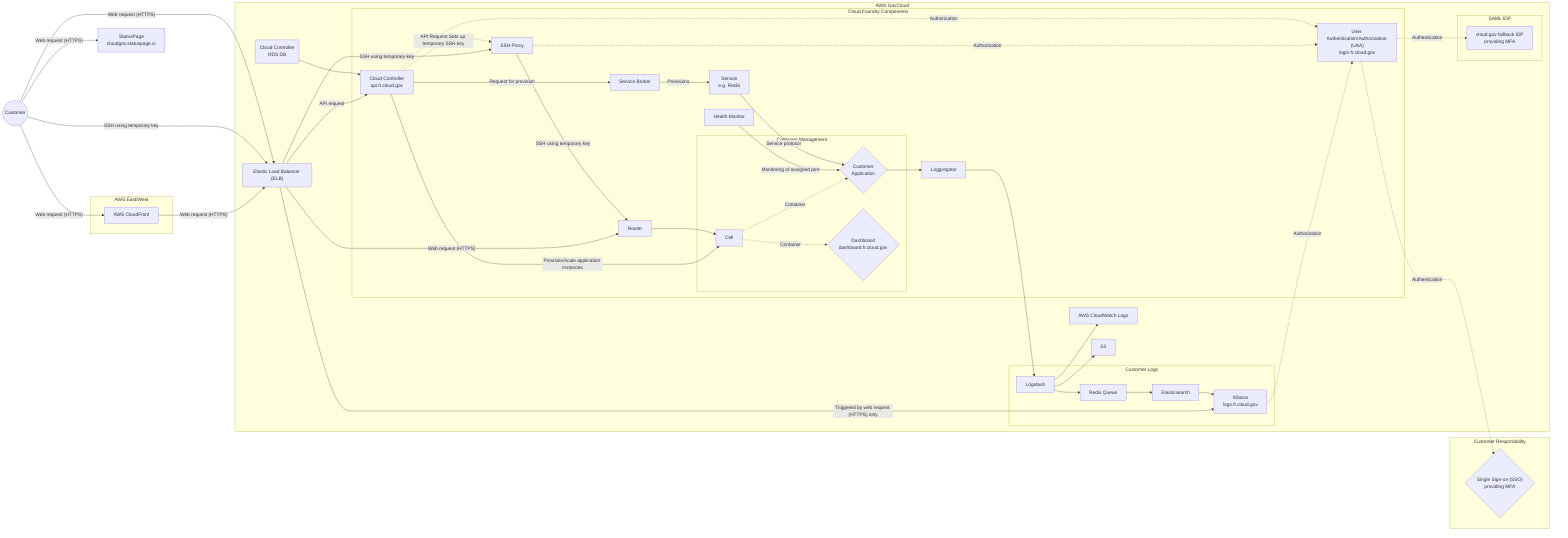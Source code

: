 %% title: Customer Data Flow
%% description: Figure 10-7.1
graph LR
  subgraph AWS GovCloud
    subgraph Cloud Foundry Components
      subgraph Container Management
        Cell["Cell"]
        AppContainer{"Customer<br>Application"}
        Dashboard{Dashboard<br>dashboard.fr.cloud.gov}
      end
      Router[Router]
      SSHProxy[SSH Proxy]
      UAA["User Authentication/Authorization (UAA)<br>login.fr.cloud.gov"]
      CloudController[Cloud Controller<br>api.fr.cloud.gov]
      ServiceBroker[Service Broker]
      Service["Service<br>e.g. Redis"]
      HM[Health Monitor]
      Loggregator[Loggregator]
    end
    subgraph Customer Logs
      Q[Redis Queue]
      Logstash[Logstash]
      ES[Elasticsearch]
      Kibana[Kibana<br>logs.fr.cloud.gov]
    end
    subgraph SAML IDP
      SAML[cloud.gov fallback IDP<br>providing MFA]
    end
    ELB("Elastic Load Balancer (ELB)")
    CloudControllerDB(Cloud Controller<br>RDS DB)
    CloudWatch[AWS CloudWatch Logs]
    S3[S3]
  end
  subgraph Customer Responsibility
    CustomerSAML{"Single Sign-on (SSO)<br>providing MFA"}
  end
  subgraph AWS East/West
    cloudfront["AWS CloudFront"]
  end

  Customer((Customer))
  statuspage["StatusPage<br>cloudgov.statuspage.io"]


  Router-->Cell
  SSHProxy--SSH using temporary key-->Router
  CloudController-.API Request Sets up temporary SSH key.->SSHProxy
  CloudController--Request for provision-->ServiceBroker
  CloudController--Provision/scale application instances-->Cell
  CloudControllerDB-->CloudController
  ServiceBroker--Provisions-->Service
  Service--Service protocol-->AppContainer
  HM--Monitoring of assigned port-->AppContainer
  Cell-.Container.->AppContainer
  AppContainer-->Loggregator
  Cell-.Container.->Dashboard

  Loggregator-->Logstash
  Logstash-->Q
  Q-->ES
  Logstash-->CloudWatch
  Logstash-->S3
  ES-->Kibana

  Customer--"Web request (HTTPS)"-->ELB
  Customer--SSH using temporary key-->ELB
  Customer--"Web request (HTTPS)"-->statuspage
  Customer--"Web request (HTTPS)"-->cloudfront

  cloudfront --"Web request (HTTPS)"--> ELB

  ELB --SSH using temporary key--> SSHProxy
  ELB --"Web request (HTTPS)"--> Router
  ELB --API request--> CloudController
  ELB -- "Triggered by web request (HTTPS) only" --> Kibana

  UAA-.Authentication.->CustomerSAML
  UAA-.Authentication.->SAML
  CloudController-.Authorization.->UAA
  SSHProxy-.Authorization.->UAA
  Kibana-.Authorization.->UAA
